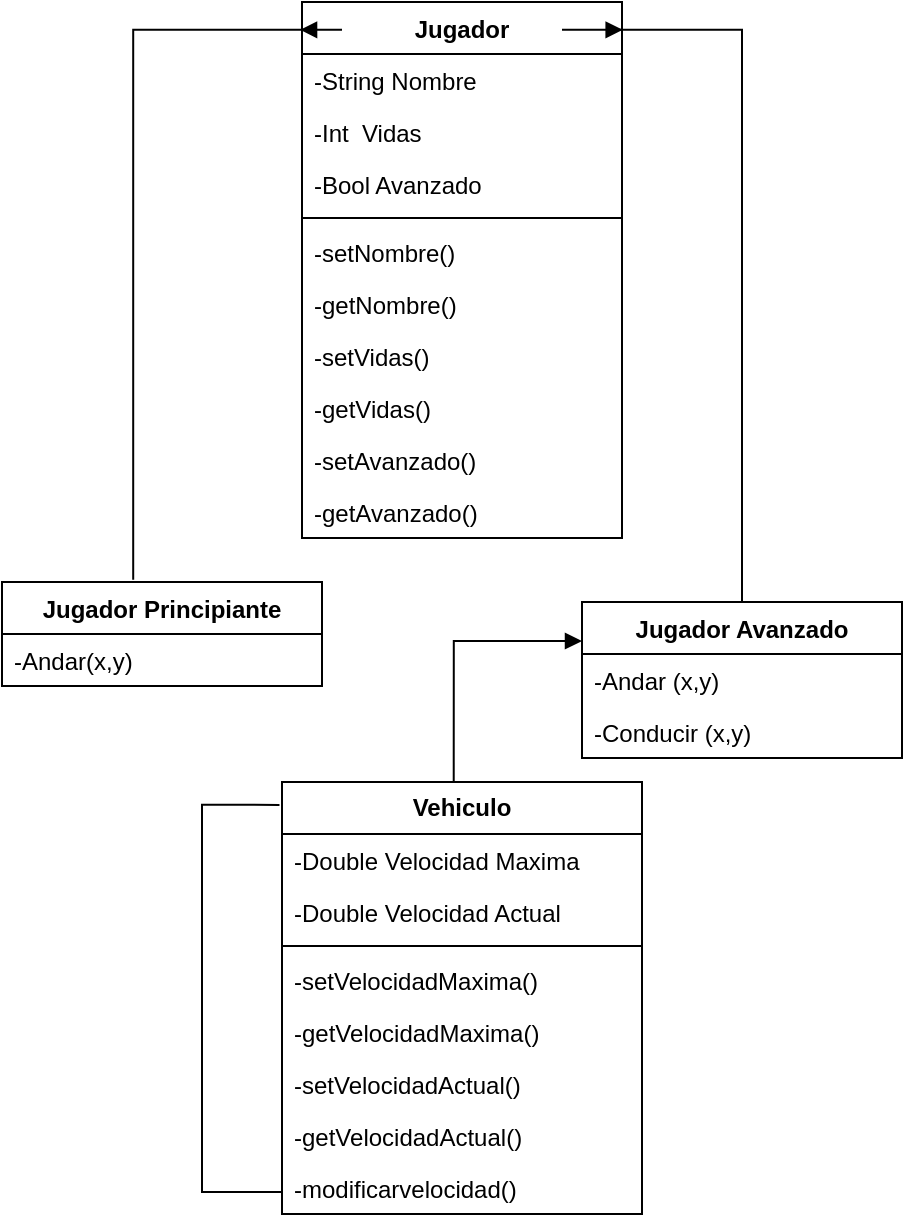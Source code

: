 <mxfile version="21.3.7" type="device">
  <diagram name="Página-1" id="6gW8KeZ52mYs5UMCbPCn">
    <mxGraphModel dx="712" dy="786" grid="1" gridSize="10" guides="1" tooltips="1" connect="1" arrows="1" fold="1" page="1" pageScale="1" pageWidth="827" pageHeight="1169" math="0" shadow="0">
      <root>
        <mxCell id="0" />
        <mxCell id="1" parent="0" />
        <mxCell id="PvQ677-DtyA6p4BmLMJl-1" value="Jugador Principiante" style="swimlane;fontStyle=1;align=center;verticalAlign=top;childLayout=stackLayout;horizontal=1;startSize=26;horizontalStack=0;resizeParent=1;resizeParentMax=0;resizeLast=0;collapsible=1;marginBottom=0;whiteSpace=wrap;html=1;" vertex="1" parent="1">
          <mxGeometry x="160" y="350" width="160" height="52" as="geometry" />
        </mxCell>
        <mxCell id="PvQ677-DtyA6p4BmLMJl-2" value="-Andar(x,y)" style="text;strokeColor=none;fillColor=none;align=left;verticalAlign=top;spacingLeft=4;spacingRight=4;overflow=hidden;rotatable=0;points=[[0,0.5],[1,0.5]];portConstraint=eastwest;whiteSpace=wrap;html=1;" vertex="1" parent="PvQ677-DtyA6p4BmLMJl-1">
          <mxGeometry y="26" width="160" height="26" as="geometry" />
        </mxCell>
        <mxCell id="PvQ677-DtyA6p4BmLMJl-9" value="Jugador" style="swimlane;fontStyle=1;align=center;verticalAlign=top;childLayout=stackLayout;horizontal=1;startSize=26;horizontalStack=0;resizeParent=1;resizeParentMax=0;resizeLast=0;collapsible=1;marginBottom=0;whiteSpace=wrap;html=1;" vertex="1" parent="1">
          <mxGeometry x="310" y="60" width="160" height="268" as="geometry" />
        </mxCell>
        <mxCell id="PvQ677-DtyA6p4BmLMJl-10" value="-String Nombre" style="text;strokeColor=none;fillColor=none;align=left;verticalAlign=top;spacingLeft=4;spacingRight=4;overflow=hidden;rotatable=0;points=[[0,0.5],[1,0.5]];portConstraint=eastwest;whiteSpace=wrap;html=1;" vertex="1" parent="PvQ677-DtyA6p4BmLMJl-9">
          <mxGeometry y="26" width="160" height="26" as="geometry" />
        </mxCell>
        <mxCell id="PvQ677-DtyA6p4BmLMJl-12" value="-Int&amp;nbsp; Vidas" style="text;strokeColor=none;fillColor=none;align=left;verticalAlign=top;spacingLeft=4;spacingRight=4;overflow=hidden;rotatable=0;points=[[0,0.5],[1,0.5]];portConstraint=eastwest;whiteSpace=wrap;html=1;" vertex="1" parent="PvQ677-DtyA6p4BmLMJl-9">
          <mxGeometry y="52" width="160" height="26" as="geometry" />
        </mxCell>
        <mxCell id="PvQ677-DtyA6p4BmLMJl-30" value="-Bool Avanzado" style="text;strokeColor=none;fillColor=none;align=left;verticalAlign=top;spacingLeft=4;spacingRight=4;overflow=hidden;rotatable=0;points=[[0,0.5],[1,0.5]];portConstraint=eastwest;whiteSpace=wrap;html=1;" vertex="1" parent="PvQ677-DtyA6p4BmLMJl-9">
          <mxGeometry y="78" width="160" height="26" as="geometry" />
        </mxCell>
        <mxCell id="PvQ677-DtyA6p4BmLMJl-25" value="" style="line;strokeWidth=1;fillColor=none;align=left;verticalAlign=middle;spacingTop=-1;spacingLeft=3;spacingRight=3;rotatable=0;labelPosition=right;points=[];portConstraint=eastwest;strokeColor=inherit;" vertex="1" parent="PvQ677-DtyA6p4BmLMJl-9">
          <mxGeometry y="104" width="160" height="8" as="geometry" />
        </mxCell>
        <mxCell id="PvQ677-DtyA6p4BmLMJl-27" value="-setNombre()" style="text;strokeColor=none;fillColor=none;align=left;verticalAlign=top;spacingLeft=4;spacingRight=4;overflow=hidden;rotatable=0;points=[[0,0.5],[1,0.5]];portConstraint=eastwest;whiteSpace=wrap;html=1;" vertex="1" parent="PvQ677-DtyA6p4BmLMJl-9">
          <mxGeometry y="112" width="160" height="26" as="geometry" />
        </mxCell>
        <mxCell id="PvQ677-DtyA6p4BmLMJl-26" value="-getNombre()" style="text;strokeColor=none;fillColor=none;align=left;verticalAlign=top;spacingLeft=4;spacingRight=4;overflow=hidden;rotatable=0;points=[[0,0.5],[1,0.5]];portConstraint=eastwest;whiteSpace=wrap;html=1;" vertex="1" parent="PvQ677-DtyA6p4BmLMJl-9">
          <mxGeometry y="138" width="160" height="26" as="geometry" />
        </mxCell>
        <mxCell id="PvQ677-DtyA6p4BmLMJl-28" value="-setVidas()" style="text;strokeColor=none;fillColor=none;align=left;verticalAlign=top;spacingLeft=4;spacingRight=4;overflow=hidden;rotatable=0;points=[[0,0.5],[1,0.5]];portConstraint=eastwest;whiteSpace=wrap;html=1;" vertex="1" parent="PvQ677-DtyA6p4BmLMJl-9">
          <mxGeometry y="164" width="160" height="26" as="geometry" />
        </mxCell>
        <mxCell id="PvQ677-DtyA6p4BmLMJl-29" value="-getVidas()" style="text;strokeColor=none;fillColor=none;align=left;verticalAlign=top;spacingLeft=4;spacingRight=4;overflow=hidden;rotatable=0;points=[[0,0.5],[1,0.5]];portConstraint=eastwest;whiteSpace=wrap;html=1;" vertex="1" parent="PvQ677-DtyA6p4BmLMJl-9">
          <mxGeometry y="190" width="160" height="26" as="geometry" />
        </mxCell>
        <mxCell id="PvQ677-DtyA6p4BmLMJl-31" value="-setAvanzado()" style="text;strokeColor=none;fillColor=none;align=left;verticalAlign=top;spacingLeft=4;spacingRight=4;overflow=hidden;rotatable=0;points=[[0,0.5],[1,0.5]];portConstraint=eastwest;whiteSpace=wrap;html=1;" vertex="1" parent="PvQ677-DtyA6p4BmLMJl-9">
          <mxGeometry y="216" width="160" height="26" as="geometry" />
        </mxCell>
        <mxCell id="PvQ677-DtyA6p4BmLMJl-32" value="-getAvanzado()" style="text;strokeColor=none;fillColor=none;align=left;verticalAlign=top;spacingLeft=4;spacingRight=4;overflow=hidden;rotatable=0;points=[[0,0.5],[1,0.5]];portConstraint=eastwest;whiteSpace=wrap;html=1;" vertex="1" parent="PvQ677-DtyA6p4BmLMJl-9">
          <mxGeometry y="242" width="160" height="26" as="geometry" />
        </mxCell>
        <mxCell id="PvQ677-DtyA6p4BmLMJl-13" value="Jugador Avanzado" style="swimlane;fontStyle=1;align=center;verticalAlign=top;childLayout=stackLayout;horizontal=1;startSize=26;horizontalStack=0;resizeParent=1;resizeParentMax=0;resizeLast=0;collapsible=1;marginBottom=0;whiteSpace=wrap;html=1;" vertex="1" parent="1">
          <mxGeometry x="450" y="360" width="160" height="78" as="geometry" />
        </mxCell>
        <mxCell id="PvQ677-DtyA6p4BmLMJl-16" value="-Andar (x,y)&lt;br&gt;" style="text;strokeColor=none;fillColor=none;align=left;verticalAlign=top;spacingLeft=4;spacingRight=4;overflow=hidden;rotatable=0;points=[[0,0.5],[1,0.5]];portConstraint=eastwest;whiteSpace=wrap;html=1;" vertex="1" parent="PvQ677-DtyA6p4BmLMJl-13">
          <mxGeometry y="26" width="160" height="26" as="geometry" />
        </mxCell>
        <mxCell id="PvQ677-DtyA6p4BmLMJl-17" value="-Conducir (x,y)" style="text;strokeColor=none;fillColor=none;align=left;verticalAlign=top;spacingLeft=4;spacingRight=4;overflow=hidden;rotatable=0;points=[[0,0.5],[1,0.5]];portConstraint=eastwest;whiteSpace=wrap;html=1;" vertex="1" parent="PvQ677-DtyA6p4BmLMJl-13">
          <mxGeometry y="52" width="160" height="26" as="geometry" />
        </mxCell>
        <mxCell id="PvQ677-DtyA6p4BmLMJl-18" value="&lt;b&gt;Vehiculo&lt;/b&gt;" style="swimlane;fontStyle=0;childLayout=stackLayout;horizontal=1;startSize=26;fillColor=none;horizontalStack=0;resizeParent=1;resizeParentMax=0;resizeLast=0;collapsible=1;marginBottom=0;whiteSpace=wrap;html=1;" vertex="1" parent="1">
          <mxGeometry x="300" y="450" width="180" height="216" as="geometry" />
        </mxCell>
        <mxCell id="PvQ677-DtyA6p4BmLMJl-19" value="-Double Velocidad Maxima" style="text;strokeColor=none;fillColor=none;align=left;verticalAlign=top;spacingLeft=4;spacingRight=4;overflow=hidden;rotatable=0;points=[[0,0.5],[1,0.5]];portConstraint=eastwest;whiteSpace=wrap;html=1;" vertex="1" parent="PvQ677-DtyA6p4BmLMJl-18">
          <mxGeometry y="26" width="180" height="26" as="geometry" />
        </mxCell>
        <mxCell id="PvQ677-DtyA6p4BmLMJl-20" value="-Double Velocidad Actual" style="text;strokeColor=none;fillColor=none;align=left;verticalAlign=top;spacingLeft=4;spacingRight=4;overflow=hidden;rotatable=0;points=[[0,0.5],[1,0.5]];portConstraint=eastwest;whiteSpace=wrap;html=1;" vertex="1" parent="PvQ677-DtyA6p4BmLMJl-18">
          <mxGeometry y="52" width="180" height="26" as="geometry" />
        </mxCell>
        <mxCell id="PvQ677-DtyA6p4BmLMJl-23" value="" style="line;strokeWidth=1;fillColor=none;align=left;verticalAlign=middle;spacingTop=-1;spacingLeft=3;spacingRight=3;rotatable=0;labelPosition=right;points=[];portConstraint=eastwest;strokeColor=inherit;" vertex="1" parent="PvQ677-DtyA6p4BmLMJl-18">
          <mxGeometry y="78" width="180" height="8" as="geometry" />
        </mxCell>
        <mxCell id="PvQ677-DtyA6p4BmLMJl-37" value="-setVelocidadMaxima()" style="text;strokeColor=none;fillColor=none;align=left;verticalAlign=top;spacingLeft=4;spacingRight=4;overflow=hidden;rotatable=0;points=[[0,0.5],[1,0.5]];portConstraint=eastwest;whiteSpace=wrap;html=1;" vertex="1" parent="PvQ677-DtyA6p4BmLMJl-18">
          <mxGeometry y="86" width="180" height="26" as="geometry" />
        </mxCell>
        <mxCell id="PvQ677-DtyA6p4BmLMJl-38" value="-getVelocidadMaxima()" style="text;strokeColor=none;fillColor=none;align=left;verticalAlign=top;spacingLeft=4;spacingRight=4;overflow=hidden;rotatable=0;points=[[0,0.5],[1,0.5]];portConstraint=eastwest;whiteSpace=wrap;html=1;" vertex="1" parent="PvQ677-DtyA6p4BmLMJl-18">
          <mxGeometry y="112" width="180" height="26" as="geometry" />
        </mxCell>
        <mxCell id="PvQ677-DtyA6p4BmLMJl-39" value="-setVelocidadActual()" style="text;strokeColor=none;fillColor=none;align=left;verticalAlign=top;spacingLeft=4;spacingRight=4;overflow=hidden;rotatable=0;points=[[0,0.5],[1,0.5]];portConstraint=eastwest;whiteSpace=wrap;html=1;" vertex="1" parent="PvQ677-DtyA6p4BmLMJl-18">
          <mxGeometry y="138" width="180" height="26" as="geometry" />
        </mxCell>
        <mxCell id="PvQ677-DtyA6p4BmLMJl-40" value="-getVelocidadActual()" style="text;strokeColor=none;fillColor=none;align=left;verticalAlign=top;spacingLeft=4;spacingRight=4;overflow=hidden;rotatable=0;points=[[0,0.5],[1,0.5]];portConstraint=eastwest;whiteSpace=wrap;html=1;" vertex="1" parent="PvQ677-DtyA6p4BmLMJl-18">
          <mxGeometry y="164" width="180" height="26" as="geometry" />
        </mxCell>
        <mxCell id="PvQ677-DtyA6p4BmLMJl-41" value="-modificarvelocidad()" style="text;strokeColor=none;fillColor=none;align=left;verticalAlign=top;spacingLeft=4;spacingRight=4;overflow=hidden;rotatable=0;points=[[0,0.5],[1,0.5]];portConstraint=eastwest;whiteSpace=wrap;html=1;" vertex="1" parent="PvQ677-DtyA6p4BmLMJl-18">
          <mxGeometry y="190" width="180" height="26" as="geometry" />
        </mxCell>
        <mxCell id="PvQ677-DtyA6p4BmLMJl-51" value="" style="endArrow=none;html=1;edgeStyle=orthogonalEdgeStyle;rounded=0;exitX=0;exitY=0.5;exitDx=0;exitDy=0;entryX=-0.007;entryY=0.053;entryDx=0;entryDy=0;entryPerimeter=0;" edge="1" parent="PvQ677-DtyA6p4BmLMJl-18" source="PvQ677-DtyA6p4BmLMJl-41" target="PvQ677-DtyA6p4BmLMJl-18">
          <mxGeometry relative="1" as="geometry">
            <mxPoint x="10" y="120" as="sourcePoint" />
            <mxPoint x="170" y="120" as="targetPoint" />
            <Array as="points">
              <mxPoint y="205" />
              <mxPoint x="-40" y="205" />
              <mxPoint x="-40" y="11" />
            </Array>
          </mxGeometry>
        </mxCell>
        <mxCell id="PvQ677-DtyA6p4BmLMJl-33" value="" style="endArrow=block;endFill=1;html=1;edgeStyle=orthogonalEdgeStyle;align=left;verticalAlign=top;rounded=0;exitX=0.41;exitY=-0.021;exitDx=0;exitDy=0;exitPerimeter=0;entryX=-0.006;entryY=0.052;entryDx=0;entryDy=0;entryPerimeter=0;" edge="1" parent="1" source="PvQ677-DtyA6p4BmLMJl-1" target="PvQ677-DtyA6p4BmLMJl-9">
          <mxGeometry x="-1" relative="1" as="geometry">
            <mxPoint x="190" y="300" as="sourcePoint" />
            <mxPoint x="226" y="170" as="targetPoint" />
          </mxGeometry>
        </mxCell>
        <mxCell id="PvQ677-DtyA6p4BmLMJl-36" value="" style="endArrow=block;endFill=1;html=1;edgeStyle=orthogonalEdgeStyle;align=left;verticalAlign=top;rounded=0;exitX=0.5;exitY=0;exitDx=0;exitDy=0;entryX=1.002;entryY=0.052;entryDx=0;entryDy=0;entryPerimeter=0;" edge="1" parent="1" source="PvQ677-DtyA6p4BmLMJl-13" target="PvQ677-DtyA6p4BmLMJl-9">
          <mxGeometry x="-1" relative="1" as="geometry">
            <mxPoint x="236" y="358" as="sourcePoint" />
            <mxPoint x="319" y="84" as="targetPoint" />
          </mxGeometry>
        </mxCell>
        <mxCell id="PvQ677-DtyA6p4BmLMJl-42" value="" style="endArrow=block;endFill=1;html=1;edgeStyle=orthogonalEdgeStyle;align=left;verticalAlign=top;rounded=0;exitX=0.477;exitY=0.001;exitDx=0;exitDy=0;entryX=0;entryY=0.25;entryDx=0;entryDy=0;exitPerimeter=0;" edge="1" parent="1" source="PvQ677-DtyA6p4BmLMJl-18" target="PvQ677-DtyA6p4BmLMJl-13">
          <mxGeometry x="-1" relative="1" as="geometry">
            <mxPoint x="540" y="370" as="sourcePoint" />
            <mxPoint x="480" y="84" as="targetPoint" />
          </mxGeometry>
        </mxCell>
      </root>
    </mxGraphModel>
  </diagram>
</mxfile>
